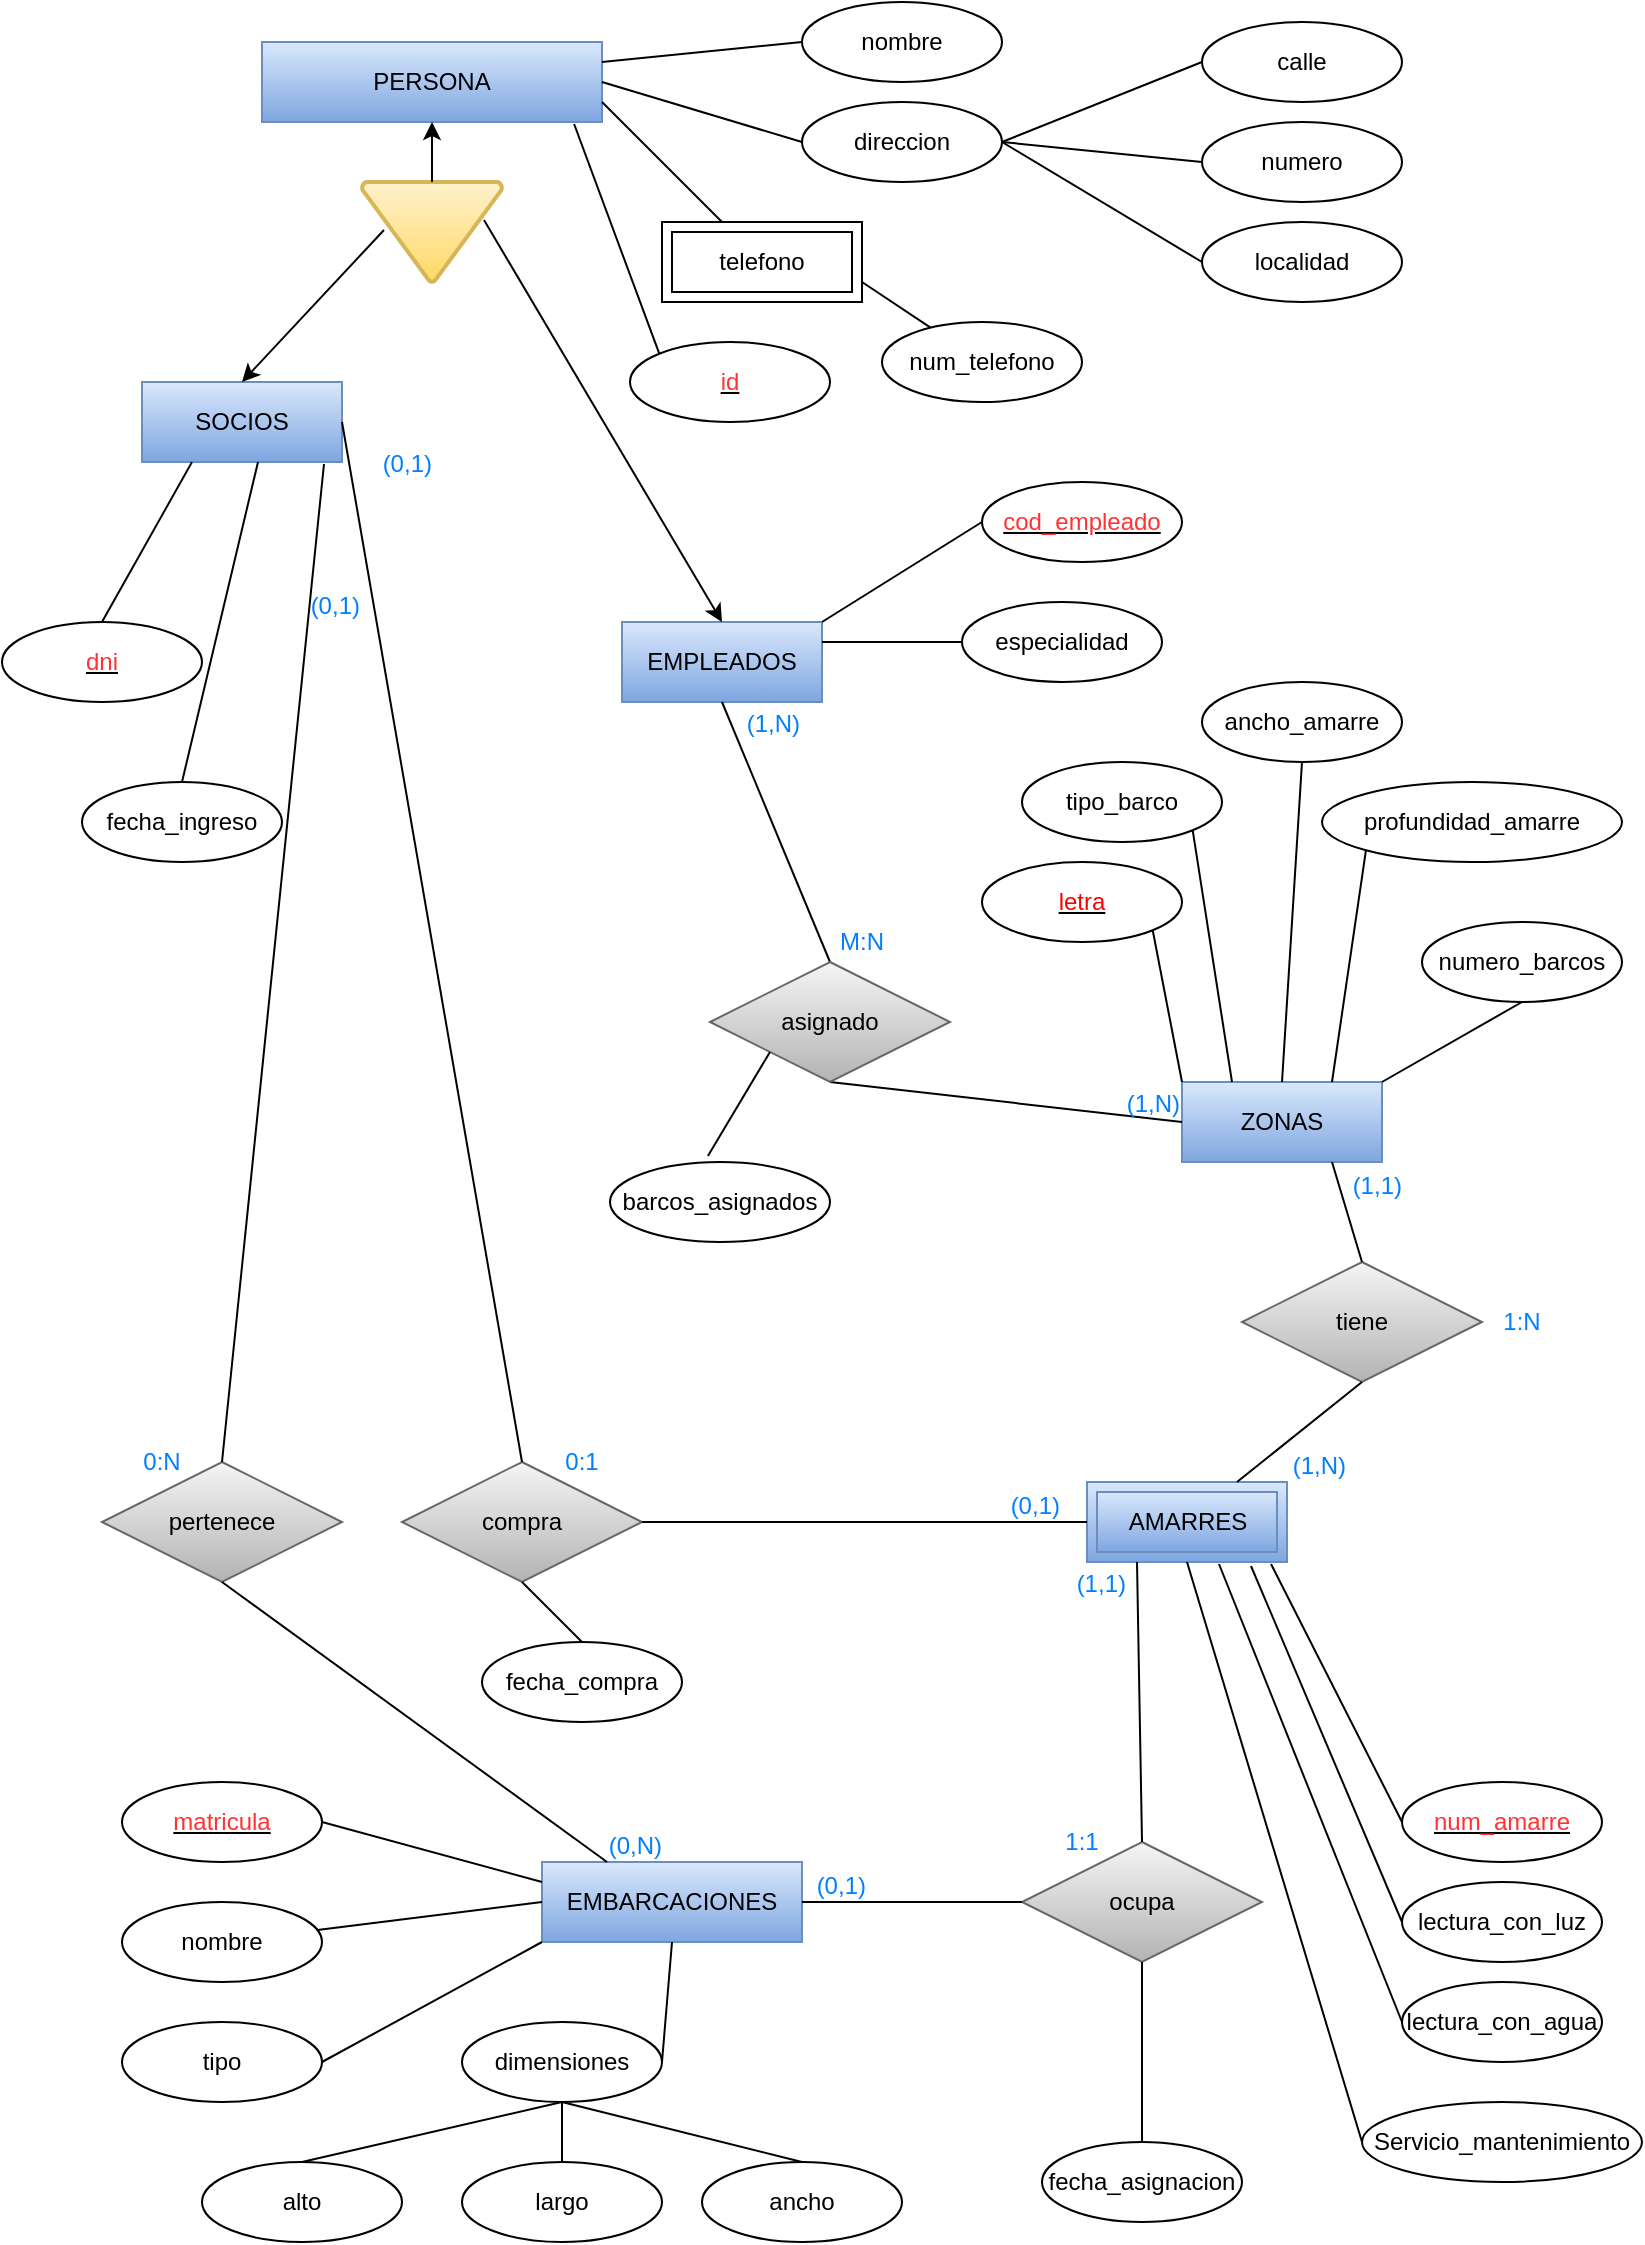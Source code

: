 <mxfile version="13.9.9" type="device"><diagram id="R2lEEEUBdFMjLlhIrx00" name="Page-1"><mxGraphModel dx="1182" dy="792" grid="1" gridSize="10" guides="1" tooltips="1" connect="1" arrows="1" fold="1" page="1" pageScale="1" pageWidth="827" pageHeight="1169" math="0" shadow="0" extFonts="Permanent Marker^https://fonts.googleapis.com/css?family=Permanent+Marker"><root><mxCell id="0"/><mxCell id="1" parent="0"/><mxCell id="LPKPmYWcQGekoc84c3R1-1" value="SOCIOS" style="whiteSpace=wrap;html=1;align=center;fillColor=#dae8fc;strokeColor=#6c8ebf;gradientColor=#7ea6e0;" parent="1" vertex="1"><mxGeometry x="70" y="210" width="100" height="40" as="geometry"/></mxCell><mxCell id="LPKPmYWcQGekoc84c3R1-2" value="AMARRES" style="shape=ext;margin=3;double=1;whiteSpace=wrap;html=1;align=center;fillColor=#dae8fc;strokeColor=#6c8ebf;gradientColor=#7ea6e0;" parent="1" vertex="1"><mxGeometry x="542.5" y="760" width="100" height="40" as="geometry"/></mxCell><mxCell id="LPKPmYWcQGekoc84c3R1-3" value="EMBARCACIONES" style="whiteSpace=wrap;html=1;align=center;fillColor=#dae8fc;strokeColor=#6c8ebf;gradientColor=#7ea6e0;" parent="1" vertex="1"><mxGeometry x="270" y="950" width="130" height="40" as="geometry"/></mxCell><mxCell id="LPKPmYWcQGekoc84c3R1-4" value="ZONAS" style="whiteSpace=wrap;html=1;align=center;fillColor=#dae8fc;strokeColor=#6c8ebf;gradientColor=#7ea6e0;" parent="1" vertex="1"><mxGeometry x="590" y="560" width="100" height="40" as="geometry"/></mxCell><mxCell id="LPKPmYWcQGekoc84c3R1-5" value="EMPLEADOS" style="whiteSpace=wrap;html=1;align=center;fillColor=#dae8fc;strokeColor=#6c8ebf;gradientColor=#7ea6e0;" parent="1" vertex="1"><mxGeometry x="310" y="330" width="100" height="40" as="geometry"/></mxCell><mxCell id="LPKPmYWcQGekoc84c3R1-9" value="PERSONA" style="whiteSpace=wrap;html=1;align=center;fillColor=#dae8fc;strokeColor=#6c8ebf;gradientColor=#7ea6e0;" parent="1" vertex="1"><mxGeometry x="130" y="40" width="170" height="40" as="geometry"/></mxCell><mxCell id="LPKPmYWcQGekoc84c3R1-10" value="" style="strokeWidth=2;html=1;shape=mxgraph.flowchart.merge_or_storage;whiteSpace=wrap;fillColor=#fff2cc;strokeColor=#d6b656;gradientColor=#ffd966;" parent="1" vertex="1"><mxGeometry x="180" y="110" width="70" height="50" as="geometry"/></mxCell><mxCell id="LPKPmYWcQGekoc84c3R1-17" value="" style="endArrow=classic;html=1;entryX=0.5;entryY=1;entryDx=0;entryDy=0;exitX=0.5;exitY=0;exitDx=0;exitDy=0;exitPerimeter=0;" parent="1" source="LPKPmYWcQGekoc84c3R1-10" target="LPKPmYWcQGekoc84c3R1-9" edge="1"><mxGeometry width="50" height="50" relative="1" as="geometry"><mxPoint x="440" y="430" as="sourcePoint"/><mxPoint x="490" y="380" as="targetPoint"/></mxGeometry></mxCell><mxCell id="LPKPmYWcQGekoc84c3R1-21" value="" style="endArrow=classic;html=1;entryX=0.5;entryY=0;entryDx=0;entryDy=0;" parent="1" target="LPKPmYWcQGekoc84c3R1-5" edge="1"><mxGeometry width="50" height="50" relative="1" as="geometry"><mxPoint x="241" y="129" as="sourcePoint"/><mxPoint x="490" y="380" as="targetPoint"/></mxGeometry></mxCell><mxCell id="LPKPmYWcQGekoc84c3R1-22" value="" style="endArrow=classic;html=1;entryX=0.5;entryY=0;entryDx=0;entryDy=0;exitX=0.157;exitY=0.48;exitDx=0;exitDy=0;exitPerimeter=0;" parent="1" source="LPKPmYWcQGekoc84c3R1-10" target="LPKPmYWcQGekoc84c3R1-1" edge="1"><mxGeometry width="50" height="50" relative="1" as="geometry"><mxPoint x="440" y="430" as="sourcePoint"/><mxPoint x="490" y="380" as="targetPoint"/></mxGeometry></mxCell><mxCell id="LPKPmYWcQGekoc84c3R1-23" value="nombre" style="ellipse;whiteSpace=wrap;html=1;align=center;" parent="1" vertex="1"><mxGeometry x="400" y="20" width="100" height="40" as="geometry"/></mxCell><mxCell id="LPKPmYWcQGekoc84c3R1-24" value="num_telefono" style="ellipse;whiteSpace=wrap;html=1;align=center;" parent="1" vertex="1"><mxGeometry x="440" y="180" width="100" height="40" as="geometry"/></mxCell><mxCell id="LPKPmYWcQGekoc84c3R1-25" value="direccion" style="ellipse;whiteSpace=wrap;html=1;align=center;" parent="1" vertex="1"><mxGeometry x="400" y="70" width="100" height="40" as="geometry"/></mxCell><mxCell id="LPKPmYWcQGekoc84c3R1-26" value="" style="endArrow=none;html=1;rounded=0;exitX=1;exitY=0.25;exitDx=0;exitDy=0;entryX=0;entryY=0.5;entryDx=0;entryDy=0;" parent="1" source="LPKPmYWcQGekoc84c3R1-9" target="LPKPmYWcQGekoc84c3R1-23" edge="1"><mxGeometry relative="1" as="geometry"><mxPoint x="380" y="410" as="sourcePoint"/><mxPoint x="540" y="410" as="targetPoint"/></mxGeometry></mxCell><mxCell id="LPKPmYWcQGekoc84c3R1-27" value="" style="endArrow=none;html=1;rounded=0;exitX=1;exitY=0.5;exitDx=0;exitDy=0;entryX=0;entryY=0.5;entryDx=0;entryDy=0;" parent="1" source="LPKPmYWcQGekoc84c3R1-9" target="LPKPmYWcQGekoc84c3R1-25" edge="1"><mxGeometry relative="1" as="geometry"><mxPoint x="380" y="100" as="sourcePoint"/><mxPoint x="540" y="100" as="targetPoint"/></mxGeometry></mxCell><mxCell id="LPKPmYWcQGekoc84c3R1-29" value="fecha_ingreso" style="ellipse;whiteSpace=wrap;html=1;align=center;" parent="1" vertex="1"><mxGeometry x="40" y="410" width="100" height="40" as="geometry"/></mxCell><mxCell id="LPKPmYWcQGekoc84c3R1-30" value="&lt;font color=&quot;#ff3333&quot;&gt;dni&lt;/font&gt;" style="ellipse;whiteSpace=wrap;html=1;align=center;fontStyle=4;" parent="1" vertex="1"><mxGeometry y="330" width="100" height="40" as="geometry"/></mxCell><mxCell id="LPKPmYWcQGekoc84c3R1-31" value="" style="endArrow=none;html=1;rounded=0;exitX=0.25;exitY=1;exitDx=0;exitDy=0;entryX=0.5;entryY=0;entryDx=0;entryDy=0;" parent="1" source="LPKPmYWcQGekoc84c3R1-1" target="LPKPmYWcQGekoc84c3R1-30" edge="1"><mxGeometry relative="1" as="geometry"><mxPoint x="380" y="300" as="sourcePoint"/><mxPoint x="540" y="300" as="targetPoint"/></mxGeometry></mxCell><mxCell id="LPKPmYWcQGekoc84c3R1-32" value="" style="endArrow=none;html=1;rounded=0;exitX=0.58;exitY=1;exitDx=0;exitDy=0;exitPerimeter=0;entryX=0.5;entryY=0;entryDx=0;entryDy=0;" parent="1" source="LPKPmYWcQGekoc84c3R1-1" target="LPKPmYWcQGekoc84c3R1-29" edge="1"><mxGeometry relative="1" as="geometry"><mxPoint x="350" y="300" as="sourcePoint"/><mxPoint x="510" y="300" as="targetPoint"/></mxGeometry></mxCell><mxCell id="LPKPmYWcQGekoc84c3R1-33" value="nombre" style="ellipse;whiteSpace=wrap;html=1;align=center;" parent="1" vertex="1"><mxGeometry x="60" y="970" width="100" height="40" as="geometry"/></mxCell><mxCell id="LPKPmYWcQGekoc84c3R1-34" value="tipo" style="ellipse;whiteSpace=wrap;html=1;align=center;" parent="1" vertex="1"><mxGeometry x="60" y="1030" width="100" height="40" as="geometry"/></mxCell><mxCell id="LPKPmYWcQGekoc84c3R1-35" value="dimensiones" style="ellipse;whiteSpace=wrap;html=1;align=center;" parent="1" vertex="1"><mxGeometry x="230" y="1030" width="100" height="40" as="geometry"/></mxCell><mxCell id="LPKPmYWcQGekoc84c3R1-36" value="&lt;font color=&quot;#ff3333&quot;&gt;matricula&lt;/font&gt;" style="ellipse;whiteSpace=wrap;html=1;align=center;fontStyle=4;" parent="1" vertex="1"><mxGeometry x="60" y="910" width="100" height="40" as="geometry"/></mxCell><mxCell id="LPKPmYWcQGekoc84c3R1-37" value="" style="endArrow=none;html=1;rounded=0;entryX=1;entryY=0.5;entryDx=0;entryDy=0;exitX=0;exitY=0.25;exitDx=0;exitDy=0;" parent="1" source="LPKPmYWcQGekoc84c3R1-3" target="LPKPmYWcQGekoc84c3R1-36" edge="1"><mxGeometry relative="1" as="geometry"><mxPoint x="280" y="539" as="sourcePoint"/><mxPoint x="510" y="600" as="targetPoint"/></mxGeometry></mxCell><mxCell id="LPKPmYWcQGekoc84c3R1-38" value="" style="endArrow=none;html=1;rounded=0;exitX=0;exitY=0.5;exitDx=0;exitDy=0;" parent="1" source="LPKPmYWcQGekoc84c3R1-3" target="LPKPmYWcQGekoc84c3R1-33" edge="1"><mxGeometry relative="1" as="geometry"><mxPoint x="201" y="500" as="sourcePoint"/><mxPoint x="510" y="600" as="targetPoint"/></mxGeometry></mxCell><mxCell id="LPKPmYWcQGekoc84c3R1-39" value="" style="endArrow=none;html=1;rounded=0;entryX=1;entryY=0.5;entryDx=0;entryDy=0;exitX=0.5;exitY=1;exitDx=0;exitDy=0;" parent="1" source="LPKPmYWcQGekoc84c3R1-3" target="LPKPmYWcQGekoc84c3R1-35" edge="1"><mxGeometry relative="1" as="geometry"><mxPoint x="350" y="730" as="sourcePoint"/><mxPoint x="510" y="600" as="targetPoint"/></mxGeometry></mxCell><mxCell id="LPKPmYWcQGekoc84c3R1-40" value="" style="endArrow=none;html=1;rounded=0;exitX=0;exitY=1;exitDx=0;exitDy=0;entryX=1;entryY=0.5;entryDx=0;entryDy=0;" parent="1" source="LPKPmYWcQGekoc84c3R1-3" target="LPKPmYWcQGekoc84c3R1-34" edge="1"><mxGeometry relative="1" as="geometry"><mxPoint x="350" y="600" as="sourcePoint"/><mxPoint x="510" y="600" as="targetPoint"/></mxGeometry></mxCell><mxCell id="LPKPmYWcQGekoc84c3R1-41" value="lectura_con_agua" style="ellipse;whiteSpace=wrap;html=1;align=center;" parent="1" vertex="1"><mxGeometry x="700" y="1010" width="100" height="40" as="geometry"/></mxCell><mxCell id="LPKPmYWcQGekoc84c3R1-42" value="lectura_con_luz" style="ellipse;whiteSpace=wrap;html=1;align=center;" parent="1" vertex="1"><mxGeometry x="700" y="960" width="100" height="40" as="geometry"/></mxCell><mxCell id="LPKPmYWcQGekoc84c3R1-43" value="Servicio_mantenimiento" style="ellipse;whiteSpace=wrap;html=1;align=center;" parent="1" vertex="1"><mxGeometry x="680" y="1070" width="140" height="40" as="geometry"/></mxCell><mxCell id="LPKPmYWcQGekoc84c3R1-44" value="&lt;font color=&quot;#ff3333&quot;&gt;num_amarre&lt;/font&gt;" style="ellipse;whiteSpace=wrap;html=1;align=center;fontStyle=4;" parent="1" vertex="1"><mxGeometry x="700" y="910" width="100" height="40" as="geometry"/></mxCell><mxCell id="LPKPmYWcQGekoc84c3R1-45" value="" style="endArrow=none;html=1;rounded=0;entryX=0;entryY=0.5;entryDx=0;entryDy=0;exitX=0.92;exitY=1.025;exitDx=0;exitDy=0;exitPerimeter=0;" parent="1" source="LPKPmYWcQGekoc84c3R1-2" target="LPKPmYWcQGekoc84c3R1-44" edge="1"><mxGeometry relative="1" as="geometry"><mxPoint x="350" y="600" as="sourcePoint"/><mxPoint x="510" y="600" as="targetPoint"/></mxGeometry></mxCell><mxCell id="LPKPmYWcQGekoc84c3R1-46" value="" style="endArrow=none;html=1;rounded=0;entryX=0;entryY=0.5;entryDx=0;entryDy=0;exitX=0.5;exitY=1;exitDx=0;exitDy=0;" parent="1" source="LPKPmYWcQGekoc84c3R1-2" target="LPKPmYWcQGekoc84c3R1-43" edge="1"><mxGeometry relative="1" as="geometry"><mxPoint x="350" y="600" as="sourcePoint"/><mxPoint x="510" y="600" as="targetPoint"/></mxGeometry></mxCell><mxCell id="LPKPmYWcQGekoc84c3R1-47" value="" style="endArrow=none;html=1;rounded=0;entryX=0;entryY=0.5;entryDx=0;entryDy=0;exitX=0.82;exitY=1.05;exitDx=0;exitDy=0;exitPerimeter=0;" parent="1" source="LPKPmYWcQGekoc84c3R1-2" target="LPKPmYWcQGekoc84c3R1-42" edge="1"><mxGeometry relative="1" as="geometry"><mxPoint x="640" y="810" as="sourcePoint"/><mxPoint x="510" y="600" as="targetPoint"/></mxGeometry></mxCell><mxCell id="LPKPmYWcQGekoc84c3R1-48" value="" style="endArrow=none;html=1;rounded=0;entryX=0;entryY=0.5;entryDx=0;entryDy=0;exitX=0.66;exitY=1.025;exitDx=0;exitDy=0;exitPerimeter=0;" parent="1" source="LPKPmYWcQGekoc84c3R1-2" target="LPKPmYWcQGekoc84c3R1-41" edge="1"><mxGeometry relative="1" as="geometry"><mxPoint x="350" y="600" as="sourcePoint"/><mxPoint x="510" y="600" as="targetPoint"/></mxGeometry></mxCell><mxCell id="LPKPmYWcQGekoc84c3R1-49" value="pertenece" style="shape=rhombus;perimeter=rhombusPerimeter;whiteSpace=wrap;html=1;align=center;fillColor=#f5f5f5;strokeColor=#666666;gradientColor=#b3b3b3;" parent="1" vertex="1"><mxGeometry x="50" y="750" width="120" height="60" as="geometry"/></mxCell><mxCell id="LPKPmYWcQGekoc84c3R1-50" value="" style="endArrow=none;html=1;rounded=0;exitX=0.5;exitY=1;exitDx=0;exitDy=0;entryX=0.25;entryY=0;entryDx=0;entryDy=0;" parent="1" source="LPKPmYWcQGekoc84c3R1-49" target="LPKPmYWcQGekoc84c3R1-3" edge="1"><mxGeometry relative="1" as="geometry"><mxPoint x="350" y="400" as="sourcePoint"/><mxPoint x="510" y="400" as="targetPoint"/></mxGeometry></mxCell><mxCell id="LPKPmYWcQGekoc84c3R1-51" value="&lt;font color=&quot;#007fff&quot;&gt;(0,N)&lt;/font&gt;" style="resizable=0;html=1;align=right;verticalAlign=bottom;" parent="LPKPmYWcQGekoc84c3R1-50" connectable="0" vertex="1"><mxGeometry x="1" relative="1" as="geometry"><mxPoint x="27.56" y="0.19" as="offset"/></mxGeometry></mxCell><mxCell id="LPKPmYWcQGekoc84c3R1-52" value="" style="endArrow=none;html=1;rounded=0;entryX=0.91;entryY=1.025;entryDx=0;entryDy=0;exitX=0.5;exitY=0;exitDx=0;exitDy=0;entryPerimeter=0;" parent="1" source="LPKPmYWcQGekoc84c3R1-49" target="LPKPmYWcQGekoc84c3R1-1" edge="1"><mxGeometry relative="1" as="geometry"><mxPoint x="350" y="400" as="sourcePoint"/><mxPoint x="510" y="400" as="targetPoint"/></mxGeometry></mxCell><mxCell id="LPKPmYWcQGekoc84c3R1-53" value="&lt;font color=&quot;#007fff&quot;&gt;(0,1)&lt;/font&gt;" style="resizable=0;html=1;align=right;verticalAlign=bottom;" parent="LPKPmYWcQGekoc84c3R1-52" connectable="0" vertex="1"><mxGeometry x="1" relative="1" as="geometry"><mxPoint x="18.96" y="79.4" as="offset"/></mxGeometry></mxCell><mxCell id="LPKPmYWcQGekoc84c3R1-54" value="compra" style="shape=rhombus;perimeter=rhombusPerimeter;whiteSpace=wrap;html=1;align=center;fillColor=#f5f5f5;strokeColor=#666666;gradientColor=#b3b3b3;" parent="1" vertex="1"><mxGeometry x="200" y="750" width="120" height="60" as="geometry"/></mxCell><mxCell id="LPKPmYWcQGekoc84c3R1-55" value="" style="endArrow=none;html=1;rounded=0;exitX=1;exitY=0.5;exitDx=0;exitDy=0;entryX=0.5;entryY=0;entryDx=0;entryDy=0;" parent="1" source="LPKPmYWcQGekoc84c3R1-1" target="LPKPmYWcQGekoc84c3R1-54" edge="1"><mxGeometry relative="1" as="geometry"><mxPoint x="350" y="400" as="sourcePoint"/><mxPoint x="510" y="400" as="targetPoint"/><Array as="points"/></mxGeometry></mxCell><mxCell id="LPKPmYWcQGekoc84c3R1-56" value="" style="endArrow=none;html=1;rounded=0;entryX=0;entryY=0.5;entryDx=0;entryDy=0;exitX=1;exitY=0.5;exitDx=0;exitDy=0;" parent="1" source="LPKPmYWcQGekoc84c3R1-54" target="LPKPmYWcQGekoc84c3R1-2" edge="1"><mxGeometry relative="1" as="geometry"><mxPoint x="350" y="400" as="sourcePoint"/><mxPoint x="510" y="400" as="targetPoint"/></mxGeometry></mxCell><mxCell id="LPKPmYWcQGekoc84c3R1-57" value="&lt;span style=&quot;color: rgb(0 , 127 , 255)&quot;&gt;(0,1)&lt;/span&gt;" style="resizable=0;html=1;align=right;verticalAlign=bottom;" parent="LPKPmYWcQGekoc84c3R1-56" connectable="0" vertex="1"><mxGeometry x="1" relative="1" as="geometry"><mxPoint x="-13" as="offset"/></mxGeometry></mxCell><mxCell id="LPKPmYWcQGekoc84c3R1-61" value="" style="endArrow=none;html=1;rounded=0;entryX=0.5;entryY=1;entryDx=0;entryDy=0;exitX=0.5;exitY=0;exitDx=0;exitDy=0;" parent="1" target="LPKPmYWcQGekoc84c3R1-54" edge="1"><mxGeometry relative="1" as="geometry"><mxPoint x="290" y="840" as="sourcePoint"/><mxPoint x="510" y="400" as="targetPoint"/></mxGeometry></mxCell><mxCell id="LPKPmYWcQGekoc84c3R1-62" value="ocupa" style="shape=rhombus;perimeter=rhombusPerimeter;whiteSpace=wrap;html=1;align=center;fillColor=#f5f5f5;strokeColor=#666666;gradientColor=#b3b3b3;" parent="1" vertex="1"><mxGeometry x="510" y="940" width="120" height="60" as="geometry"/></mxCell><mxCell id="LPKPmYWcQGekoc84c3R1-63" value="" style="endArrow=none;html=1;rounded=0;entryX=0.25;entryY=1;entryDx=0;entryDy=0;exitX=0.5;exitY=0;exitDx=0;exitDy=0;" parent="1" source="LPKPmYWcQGekoc84c3R1-62" target="LPKPmYWcQGekoc84c3R1-2" edge="1"><mxGeometry relative="1" as="geometry"><mxPoint x="350" y="560" as="sourcePoint"/><mxPoint x="510" y="560" as="targetPoint"/></mxGeometry></mxCell><mxCell id="LPKPmYWcQGekoc84c3R1-64" value="&lt;span style=&quot;color: rgb(0 , 127 , 255)&quot;&gt;(1,1)&lt;/span&gt;" style="resizable=0;html=1;align=right;verticalAlign=bottom;" parent="LPKPmYWcQGekoc84c3R1-63" connectable="0" vertex="1"><mxGeometry x="1" relative="1" as="geometry"><mxPoint x="-4.93" y="19.62" as="offset"/></mxGeometry></mxCell><mxCell id="LPKPmYWcQGekoc84c3R1-65" value="" style="endArrow=none;html=1;rounded=0;entryX=1;entryY=0.5;entryDx=0;entryDy=0;exitX=0;exitY=0.5;exitDx=0;exitDy=0;" parent="1" source="LPKPmYWcQGekoc84c3R1-62" target="LPKPmYWcQGekoc84c3R1-3" edge="1"><mxGeometry relative="1" as="geometry"><mxPoint x="350" y="560" as="sourcePoint"/><mxPoint x="510" y="560" as="targetPoint"/><Array as="points"><mxPoint x="470" y="970"/></Array></mxGeometry></mxCell><mxCell id="LPKPmYWcQGekoc84c3R1-66" value="&lt;span style=&quot;color: rgb(0 , 127 , 255)&quot;&gt;(0,1)&lt;/span&gt;" style="resizable=0;html=1;align=right;verticalAlign=bottom;" parent="LPKPmYWcQGekoc84c3R1-65" connectable="0" vertex="1"><mxGeometry x="1" relative="1" as="geometry"><mxPoint x="32.5" as="offset"/></mxGeometry></mxCell><mxCell id="LPKPmYWcQGekoc84c3R1-68" value="" style="endArrow=none;html=1;rounded=0;entryX=0.5;entryY=1;entryDx=0;entryDy=0;exitX=0.5;exitY=0;exitDx=0;exitDy=0;" parent="1" target="LPKPmYWcQGekoc84c3R1-62" edge="1"><mxGeometry relative="1" as="geometry"><mxPoint x="570" y="1090" as="sourcePoint"/><mxPoint x="510" y="560" as="targetPoint"/></mxGeometry></mxCell><mxCell id="LPKPmYWcQGekoc84c3R1-69" value="tiene" style="shape=rhombus;perimeter=rhombusPerimeter;whiteSpace=wrap;html=1;align=center;fillColor=#f5f5f5;strokeColor=#666666;gradientColor=#b3b3b3;" parent="1" vertex="1"><mxGeometry x="620" y="650" width="120" height="60" as="geometry"/></mxCell><mxCell id="LPKPmYWcQGekoc84c3R1-70" value="" style="endArrow=none;html=1;rounded=0;entryX=0.75;entryY=1;entryDx=0;entryDy=0;exitX=0.5;exitY=0;exitDx=0;exitDy=0;" parent="1" source="LPKPmYWcQGekoc84c3R1-69" target="LPKPmYWcQGekoc84c3R1-4" edge="1"><mxGeometry relative="1" as="geometry"><mxPoint x="350" y="560" as="sourcePoint"/><mxPoint x="510" y="560" as="targetPoint"/></mxGeometry></mxCell><mxCell id="LPKPmYWcQGekoc84c3R1-71" value="&lt;span style=&quot;color: rgb(0 , 127 , 255)&quot;&gt;(1,1)&lt;/span&gt;" style="resizable=0;html=1;align=right;verticalAlign=bottom;" parent="LPKPmYWcQGekoc84c3R1-70" connectable="0" vertex="1"><mxGeometry x="1" relative="1" as="geometry"><mxPoint x="35.04" y="19.97" as="offset"/></mxGeometry></mxCell><mxCell id="LPKPmYWcQGekoc84c3R1-72" value="" style="endArrow=none;html=1;rounded=0;entryX=0.75;entryY=0;entryDx=0;entryDy=0;exitX=0.5;exitY=1;exitDx=0;exitDy=0;" parent="1" source="LPKPmYWcQGekoc84c3R1-69" target="LPKPmYWcQGekoc84c3R1-2" edge="1"><mxGeometry relative="1" as="geometry"><mxPoint x="350" y="560" as="sourcePoint"/><mxPoint x="510" y="560" as="targetPoint"/></mxGeometry></mxCell><mxCell id="LPKPmYWcQGekoc84c3R1-73" value="&lt;span style=&quot;color: rgb(0 , 127 , 255)&quot;&gt;(1,N)&lt;/span&gt;" style="resizable=0;html=1;align=right;verticalAlign=bottom;" parent="LPKPmYWcQGekoc84c3R1-72" connectable="0" vertex="1"><mxGeometry x="1" relative="1" as="geometry"><mxPoint x="54.69" y="0.19" as="offset"/></mxGeometry></mxCell><mxCell id="LPKPmYWcQGekoc84c3R1-75" value="" style="endArrow=none;html=1;rounded=0;entryX=0.5;entryY=1;entryDx=0;entryDy=0;exitX=0.5;exitY=0;exitDx=0;exitDy=0;" parent="1" target="LPKPmYWcQGekoc84c3R1-5" edge="1" source="Xcz89lNE44tiMitA4Vwm-20"><mxGeometry relative="1" as="geometry"><mxPoint x="360" y="420" as="sourcePoint"/><mxPoint x="510" y="460" as="targetPoint"/></mxGeometry></mxCell><mxCell id="LPKPmYWcQGekoc84c3R1-76" value="&lt;span style=&quot;color: rgb(0 , 127 , 255)&quot;&gt;(1,N)&lt;/span&gt;" style="resizable=0;html=1;align=right;verticalAlign=bottom;" parent="LPKPmYWcQGekoc84c3R1-75" connectable="0" vertex="1"><mxGeometry x="1" relative="1" as="geometry"><mxPoint x="39.89" y="19.58" as="offset"/></mxGeometry></mxCell><mxCell id="LPKPmYWcQGekoc84c3R1-77" value="" style="endArrow=none;html=1;rounded=0;entryX=0;entryY=0.5;entryDx=0;entryDy=0;exitX=0.5;exitY=1;exitDx=0;exitDy=0;" parent="1" source="Xcz89lNE44tiMitA4Vwm-20" target="LPKPmYWcQGekoc84c3R1-4" edge="1"><mxGeometry relative="1" as="geometry"><mxPoint x="550" y="580" as="sourcePoint"/><mxPoint x="510" y="460" as="targetPoint"/></mxGeometry></mxCell><mxCell id="LPKPmYWcQGekoc84c3R1-78" value="&lt;span style=&quot;color: rgb(0 , 127 , 255)&quot;&gt;(1,N)&lt;/span&gt;" style="resizable=0;html=1;align=right;verticalAlign=bottom;" parent="LPKPmYWcQGekoc84c3R1-77" connectable="0" vertex="1"><mxGeometry x="1" relative="1" as="geometry"><mxPoint x="0.13" y="0.01" as="offset"/></mxGeometry></mxCell><mxCell id="LPKPmYWcQGekoc84c3R1-79" value="&lt;font color=&quot;#007fff&quot;&gt;0:N&lt;/font&gt;" style="text;html=1;strokeColor=none;fillColor=none;align=center;verticalAlign=middle;whiteSpace=wrap;rounded=0;" parent="1" vertex="1"><mxGeometry x="60" y="740" width="40" height="20" as="geometry"/></mxCell><mxCell id="LPKPmYWcQGekoc84c3R1-81" value="&lt;font color=&quot;#007fff&quot;&gt;(0,1)&lt;/font&gt;" style="resizable=0;html=1;align=right;verticalAlign=bottom;" parent="1" connectable="0" vertex="1"><mxGeometry x="215.002" y="259.997" as="geometry"/></mxCell><mxCell id="LPKPmYWcQGekoc84c3R1-82" value="&lt;span style=&quot;color: rgb(0 , 127 , 255) ; text-align: right&quot;&gt;0:1&lt;/span&gt;" style="text;html=1;strokeColor=none;fillColor=none;align=center;verticalAlign=middle;whiteSpace=wrap;rounded=0;" parent="1" vertex="1"><mxGeometry x="270" y="740" width="40" height="20" as="geometry"/></mxCell><mxCell id="LPKPmYWcQGekoc84c3R1-84" value="&lt;span style=&quot;color: rgb(0 , 127 , 255) ; text-align: right&quot;&gt;1:N&lt;/span&gt;" style="text;html=1;strokeColor=none;fillColor=none;align=center;verticalAlign=middle;whiteSpace=wrap;rounded=0;" parent="1" vertex="1"><mxGeometry x="740" y="670" width="40" height="20" as="geometry"/></mxCell><mxCell id="LPKPmYWcQGekoc84c3R1-85" value="&lt;font color=&quot;#007fff&quot;&gt;1:1&lt;/font&gt;" style="text;html=1;strokeColor=none;fillColor=none;align=center;verticalAlign=middle;whiteSpace=wrap;rounded=0;" parent="1" vertex="1"><mxGeometry x="520" y="930" width="40" height="20" as="geometry"/></mxCell><mxCell id="tJMV7f-tymhns5aM6j7D-17" value="" style="endArrow=none;html=1;rounded=0;exitX=1;exitY=0.75;exitDx=0;exitDy=0;" parent="1" source="Xcz89lNE44tiMitA4Vwm-3" target="LPKPmYWcQGekoc84c3R1-24" edge="1"><mxGeometry relative="1" as="geometry"><mxPoint x="300" y="70" as="sourcePoint"/><mxPoint x="364" y="170" as="targetPoint"/></mxGeometry></mxCell><mxCell id="q0Yb79RfISEoEir5U-2b-2" value="&lt;font color=&quot;#ff3333&quot;&gt;cod_empleado&lt;/font&gt;" style="ellipse;whiteSpace=wrap;html=1;align=center;fontStyle=4;" parent="1" vertex="1"><mxGeometry x="490" y="260" width="100" height="40" as="geometry"/></mxCell><mxCell id="q0Yb79RfISEoEir5U-2b-3" value="especialidad" style="ellipse;whiteSpace=wrap;html=1;align=center;" parent="1" vertex="1"><mxGeometry x="480" y="320" width="100" height="40" as="geometry"/></mxCell><mxCell id="q0Yb79RfISEoEir5U-2b-4" value="" style="endArrow=none;html=1;rounded=0;exitX=1;exitY=1;exitDx=0;exitDy=0;entryX=0.25;entryY=0;entryDx=0;entryDy=0;" parent="1" source="q0Yb79RfISEoEir5U-2b-10" target="LPKPmYWcQGekoc84c3R1-4" edge="1"><mxGeometry relative="1" as="geometry"><mxPoint x="330" y="370" as="sourcePoint"/><mxPoint x="490" y="370" as="targetPoint"/></mxGeometry></mxCell><mxCell id="q0Yb79RfISEoEir5U-2b-6" value="" style="endArrow=none;html=1;rounded=0;exitX=1;exitY=0;exitDx=0;exitDy=0;entryX=0;entryY=0.5;entryDx=0;entryDy=0;" parent="1" source="LPKPmYWcQGekoc84c3R1-5" target="q0Yb79RfISEoEir5U-2b-2" edge="1"><mxGeometry relative="1" as="geometry"><mxPoint x="330" y="370" as="sourcePoint"/><mxPoint x="490" y="370" as="targetPoint"/></mxGeometry></mxCell><mxCell id="q0Yb79RfISEoEir5U-2b-7" value="" style="endArrow=none;html=1;rounded=0;exitX=1;exitY=0.25;exitDx=0;exitDy=0;entryX=0;entryY=0.5;entryDx=0;entryDy=0;" parent="1" source="LPKPmYWcQGekoc84c3R1-5" target="q0Yb79RfISEoEir5U-2b-3" edge="1"><mxGeometry relative="1" as="geometry"><mxPoint x="330" y="370" as="sourcePoint"/><mxPoint x="490" y="370" as="targetPoint"/></mxGeometry></mxCell><mxCell id="q0Yb79RfISEoEir5U-2b-9" value="&lt;font color=&quot;#ff0000&quot;&gt;letra&lt;/font&gt;" style="ellipse;whiteSpace=wrap;html=1;align=center;fontStyle=4;" parent="1" vertex="1"><mxGeometry x="490" y="450" width="100" height="40" as="geometry"/></mxCell><mxCell id="q0Yb79RfISEoEir5U-2b-10" value="tipo_barco" style="ellipse;whiteSpace=wrap;html=1;align=center;" parent="1" vertex="1"><mxGeometry x="510" y="400" width="100" height="40" as="geometry"/></mxCell><mxCell id="q0Yb79RfISEoEir5U-2b-11" value="numero_barcos" style="ellipse;whiteSpace=wrap;html=1;align=center;" parent="1" vertex="1"><mxGeometry x="710" y="480" width="100" height="40" as="geometry"/></mxCell><mxCell id="q0Yb79RfISEoEir5U-2b-12" value="profundidad_amarre" style="ellipse;whiteSpace=wrap;html=1;align=center;" parent="1" vertex="1"><mxGeometry x="660" y="410" width="150" height="40" as="geometry"/></mxCell><mxCell id="q0Yb79RfISEoEir5U-2b-13" value="ancho_amarre" style="ellipse;whiteSpace=wrap;html=1;align=center;" parent="1" vertex="1"><mxGeometry x="600" y="360" width="100" height="40" as="geometry"/></mxCell><mxCell id="q0Yb79RfISEoEir5U-2b-14" value="" style="endArrow=none;html=1;rounded=0;exitX=1;exitY=1;exitDx=0;exitDy=0;entryX=0;entryY=0;entryDx=0;entryDy=0;" parent="1" source="q0Yb79RfISEoEir5U-2b-9" target="LPKPmYWcQGekoc84c3R1-4" edge="1"><mxGeometry relative="1" as="geometry"><mxPoint x="330" y="530" as="sourcePoint"/><mxPoint x="490" y="530" as="targetPoint"/></mxGeometry></mxCell><mxCell id="q0Yb79RfISEoEir5U-2b-15" value="" style="endArrow=none;html=1;rounded=0;exitX=0.5;exitY=1;exitDx=0;exitDy=0;entryX=0.5;entryY=0;entryDx=0;entryDy=0;" parent="1" source="q0Yb79RfISEoEir5U-2b-13" target="LPKPmYWcQGekoc84c3R1-4" edge="1"><mxGeometry relative="1" as="geometry"><mxPoint x="330" y="530" as="sourcePoint"/><mxPoint x="490" y="530" as="targetPoint"/></mxGeometry></mxCell><mxCell id="q0Yb79RfISEoEir5U-2b-16" value="" style="endArrow=none;html=1;rounded=0;exitX=0;exitY=1;exitDx=0;exitDy=0;entryX=0.75;entryY=0;entryDx=0;entryDy=0;" parent="1" source="q0Yb79RfISEoEir5U-2b-12" target="LPKPmYWcQGekoc84c3R1-4" edge="1"><mxGeometry relative="1" as="geometry"><mxPoint x="330" y="530" as="sourcePoint"/><mxPoint x="490" y="530" as="targetPoint"/></mxGeometry></mxCell><mxCell id="q0Yb79RfISEoEir5U-2b-17" value="" style="endArrow=none;html=1;rounded=0;exitX=0.5;exitY=1;exitDx=0;exitDy=0;entryX=1;entryY=0;entryDx=0;entryDy=0;" parent="1" source="q0Yb79RfISEoEir5U-2b-11" target="LPKPmYWcQGekoc84c3R1-4" edge="1"><mxGeometry relative="1" as="geometry"><mxPoint x="330" y="530" as="sourcePoint"/><mxPoint x="490" y="530" as="targetPoint"/></mxGeometry></mxCell><mxCell id="Xcz89lNE44tiMitA4Vwm-3" value="telefono" style="shape=ext;margin=3;double=1;whiteSpace=wrap;html=1;align=center;" parent="1" vertex="1"><mxGeometry x="330" y="130" width="100" height="40" as="geometry"/></mxCell><mxCell id="Xcz89lNE44tiMitA4Vwm-4" value="" style="endArrow=none;html=1;rounded=0;exitX=1;exitY=0.75;exitDx=0;exitDy=0;" parent="1" source="LPKPmYWcQGekoc84c3R1-9" target="Xcz89lNE44tiMitA4Vwm-3" edge="1"><mxGeometry relative="1" as="geometry"><mxPoint x="300" y="70" as="sourcePoint"/><mxPoint x="464.765" y="182.734" as="targetPoint"/></mxGeometry></mxCell><mxCell id="Xcz89lNE44tiMitA4Vwm-5" value="calle" style="ellipse;whiteSpace=wrap;html=1;align=center;" parent="1" vertex="1"><mxGeometry x="600" y="30" width="100" height="40" as="geometry"/></mxCell><mxCell id="Xcz89lNE44tiMitA4Vwm-6" value="numero" style="ellipse;whiteSpace=wrap;html=1;align=center;" parent="1" vertex="1"><mxGeometry x="600" y="80" width="100" height="40" as="geometry"/></mxCell><mxCell id="Xcz89lNE44tiMitA4Vwm-7" value="localidad" style="ellipse;whiteSpace=wrap;html=1;align=center;" parent="1" vertex="1"><mxGeometry x="600" y="130" width="100" height="40" as="geometry"/></mxCell><mxCell id="Xcz89lNE44tiMitA4Vwm-8" value="" style="endArrow=none;html=1;rounded=0;exitX=1;exitY=0.5;exitDx=0;exitDy=0;entryX=0;entryY=0.5;entryDx=0;entryDy=0;" parent="1" source="LPKPmYWcQGekoc84c3R1-25" target="Xcz89lNE44tiMitA4Vwm-5" edge="1"><mxGeometry relative="1" as="geometry"><mxPoint x="330" y="260" as="sourcePoint"/><mxPoint x="490" y="260" as="targetPoint"/></mxGeometry></mxCell><mxCell id="Xcz89lNE44tiMitA4Vwm-9" value="" style="endArrow=none;html=1;rounded=0;exitX=1;exitY=0.5;exitDx=0;exitDy=0;entryX=0;entryY=0.5;entryDx=0;entryDy=0;" parent="1" source="LPKPmYWcQGekoc84c3R1-25" target="Xcz89lNE44tiMitA4Vwm-6" edge="1"><mxGeometry relative="1" as="geometry"><mxPoint x="330" y="260" as="sourcePoint"/><mxPoint x="490" y="260" as="targetPoint"/></mxGeometry></mxCell><mxCell id="Xcz89lNE44tiMitA4Vwm-10" value="" style="endArrow=none;html=1;rounded=0;exitX=1;exitY=0.5;exitDx=0;exitDy=0;entryX=0;entryY=0.5;entryDx=0;entryDy=0;" parent="1" source="LPKPmYWcQGekoc84c3R1-25" target="Xcz89lNE44tiMitA4Vwm-7" edge="1"><mxGeometry relative="1" as="geometry"><mxPoint x="330" y="260" as="sourcePoint"/><mxPoint x="490" y="260" as="targetPoint"/></mxGeometry></mxCell><mxCell id="Xcz89lNE44tiMitA4Vwm-11" value="alto" style="ellipse;whiteSpace=wrap;html=1;align=center;" parent="1" vertex="1"><mxGeometry x="100" y="1100" width="100" height="40" as="geometry"/></mxCell><mxCell id="Xcz89lNE44tiMitA4Vwm-12" value="largo" style="ellipse;whiteSpace=wrap;html=1;align=center;" parent="1" vertex="1"><mxGeometry x="230" y="1100" width="100" height="40" as="geometry"/></mxCell><mxCell id="Xcz89lNE44tiMitA4Vwm-13" value="ancho" style="ellipse;whiteSpace=wrap;html=1;align=center;" parent="1" vertex="1"><mxGeometry x="350" y="1100" width="100" height="40" as="geometry"/></mxCell><mxCell id="Xcz89lNE44tiMitA4Vwm-14" value="" style="endArrow=none;html=1;rounded=0;exitX=0.5;exitY=1;exitDx=0;exitDy=0;entryX=0.5;entryY=0;entryDx=0;entryDy=0;" parent="1" source="LPKPmYWcQGekoc84c3R1-35" target="Xcz89lNE44tiMitA4Vwm-11" edge="1"><mxGeometry relative="1" as="geometry"><mxPoint x="330" y="1110" as="sourcePoint"/><mxPoint x="490" y="1110" as="targetPoint"/></mxGeometry></mxCell><mxCell id="Xcz89lNE44tiMitA4Vwm-15" value="" style="endArrow=none;html=1;rounded=0;entryX=0.5;entryY=0;entryDx=0;entryDy=0;" parent="1" target="Xcz89lNE44tiMitA4Vwm-12" edge="1"><mxGeometry relative="1" as="geometry"><mxPoint x="280" y="1070" as="sourcePoint"/><mxPoint x="490" y="1110" as="targetPoint"/></mxGeometry></mxCell><mxCell id="Xcz89lNE44tiMitA4Vwm-16" value="" style="endArrow=none;html=1;rounded=0;entryX=0.5;entryY=0;entryDx=0;entryDy=0;" parent="1" target="Xcz89lNE44tiMitA4Vwm-13" edge="1"><mxGeometry relative="1" as="geometry"><mxPoint x="280" y="1070" as="sourcePoint"/><mxPoint x="490" y="1110" as="targetPoint"/></mxGeometry></mxCell><mxCell id="Xcz89lNE44tiMitA4Vwm-20" value="asignado" style="shape=rhombus;perimeter=rhombusPerimeter;whiteSpace=wrap;html=1;align=center;fillColor=#f5f5f5;strokeColor=#666666;gradientColor=#b3b3b3;" parent="1" vertex="1"><mxGeometry x="354" y="500" width="120" height="60" as="geometry"/></mxCell><mxCell id="Xcz89lNE44tiMitA4Vwm-23" value="&lt;div style=&quot;text-align: right&quot;&gt;&lt;font color=&quot;#007fff&quot;&gt;M:N&lt;/font&gt;&lt;/div&gt;" style="text;html=1;strokeColor=none;fillColor=none;align=center;verticalAlign=middle;whiteSpace=wrap;rounded=0;" parent="1" vertex="1"><mxGeometry x="410" y="480" width="40" height="20" as="geometry"/></mxCell><mxCell id="Xcz89lNE44tiMitA4Vwm-26" value="barcos_asignados" style="ellipse;whiteSpace=wrap;html=1;align=center;" parent="1" vertex="1"><mxGeometry x="304" y="600" width="110" height="40" as="geometry"/></mxCell><mxCell id="iiDwVat0s4nmB4tjcVox-3" value="&lt;font color=&quot;#ff3333&quot;&gt;id&lt;/font&gt;" style="ellipse;whiteSpace=wrap;html=1;align=center;fontStyle=4;" vertex="1" parent="1"><mxGeometry x="314" y="190" width="100" height="40" as="geometry"/></mxCell><mxCell id="iiDwVat0s4nmB4tjcVox-4" value="" style="endArrow=none;html=1;rounded=0;entryX=0;entryY=0;entryDx=0;entryDy=0;exitX=0.918;exitY=1.025;exitDx=0;exitDy=0;exitPerimeter=0;" edge="1" parent="1" source="LPKPmYWcQGekoc84c3R1-9" target="iiDwVat0s4nmB4tjcVox-3"><mxGeometry relative="1" as="geometry"><mxPoint x="330" y="200" as="sourcePoint"/><mxPoint x="490" y="200" as="targetPoint"/></mxGeometry></mxCell><mxCell id="iiDwVat0s4nmB4tjcVox-6" value="" style="endArrow=none;html=1;rounded=0;exitX=0.445;exitY=-0.075;exitDx=0;exitDy=0;exitPerimeter=0;entryX=0;entryY=1;entryDx=0;entryDy=0;" edge="1" parent="1" source="Xcz89lNE44tiMitA4Vwm-26" target="Xcz89lNE44tiMitA4Vwm-20"><mxGeometry relative="1" as="geometry"><mxPoint x="330" y="400" as="sourcePoint"/><mxPoint x="490" y="400" as="targetPoint"/></mxGeometry></mxCell><mxCell id="iiDwVat0s4nmB4tjcVox-8" value="fecha_asignacion" style="ellipse;whiteSpace=wrap;html=1;align=center;" vertex="1" parent="1"><mxGeometry x="520" y="1090" width="100" height="40" as="geometry"/></mxCell><mxCell id="iiDwVat0s4nmB4tjcVox-9" value="fecha_compra" style="ellipse;whiteSpace=wrap;html=1;align=center;" vertex="1" parent="1"><mxGeometry x="240" y="840" width="100" height="40" as="geometry"/></mxCell></root></mxGraphModel></diagram></mxfile>